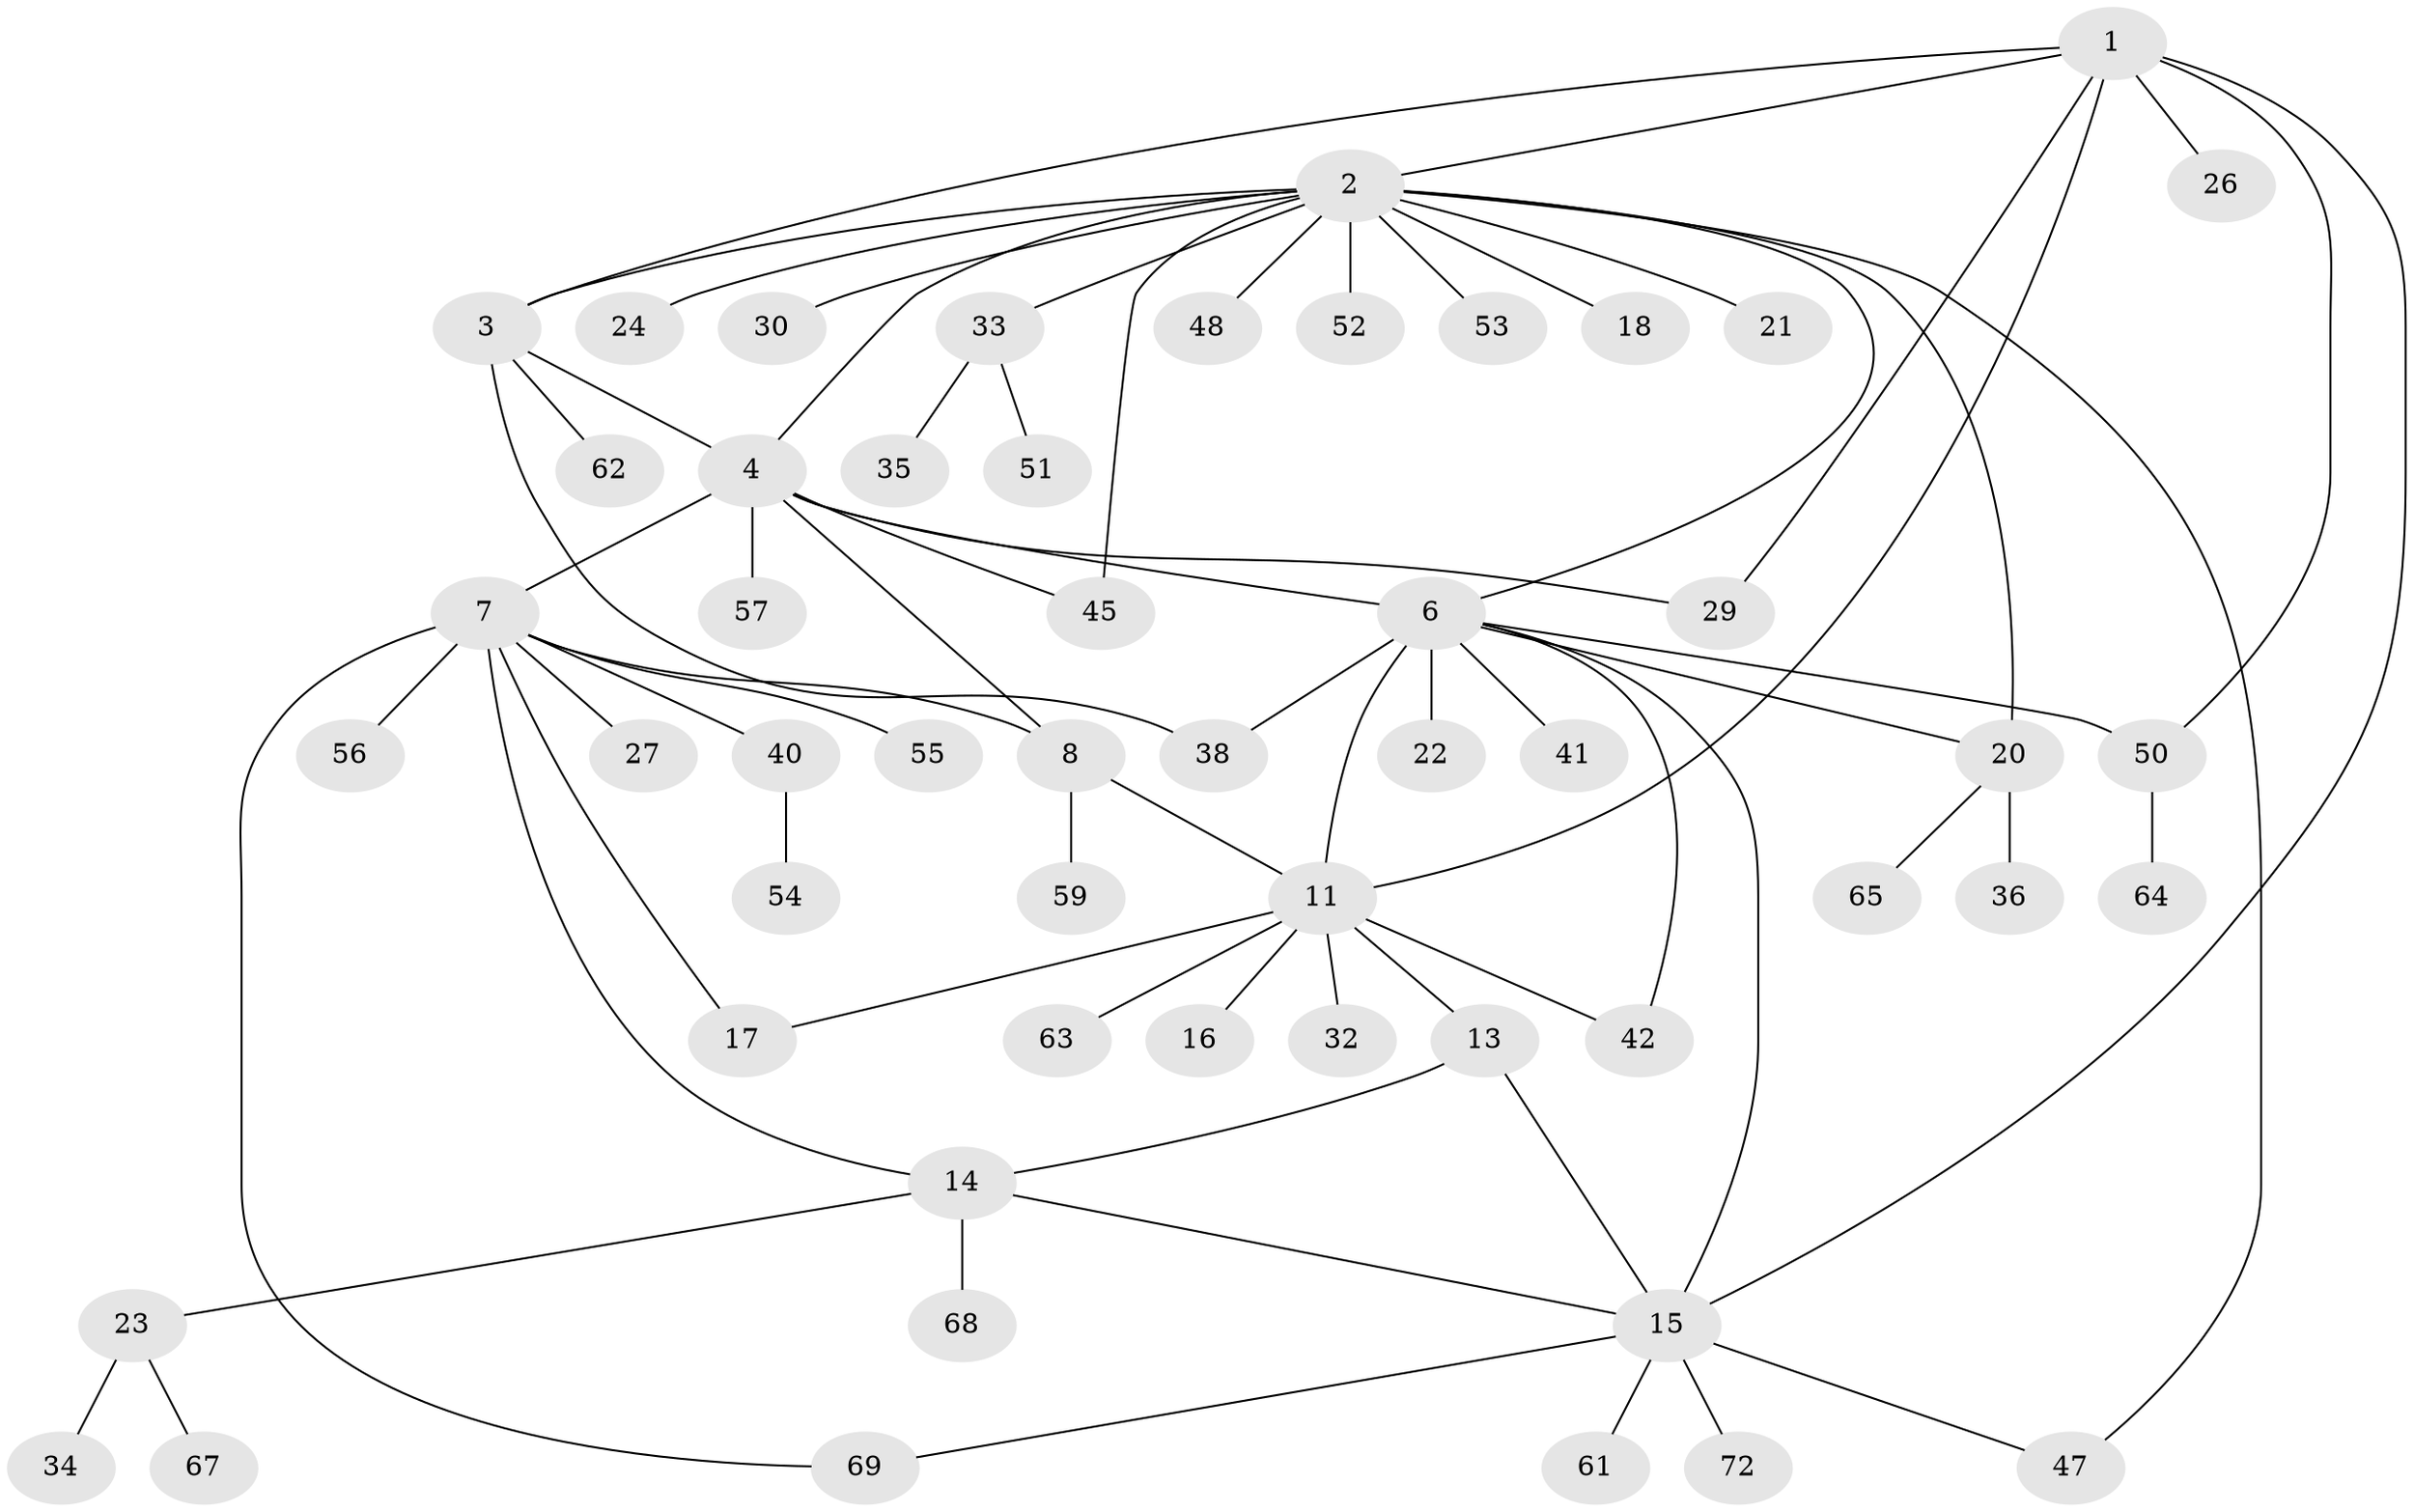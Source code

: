 // Generated by graph-tools (version 1.1) at 2025/24/03/03/25 07:24:17]
// undirected, 53 vertices, 71 edges
graph export_dot {
graph [start="1"]
  node [color=gray90,style=filled];
  1 [super="+19"];
  2 [super="+5"];
  3;
  4 [super="+9"];
  6 [super="+10"];
  7 [super="+39"];
  8;
  11 [super="+12"];
  13;
  14 [super="+49"];
  15 [super="+25"];
  16;
  17 [super="+31"];
  18 [super="+46"];
  20 [super="+28"];
  21;
  22;
  23 [super="+66"];
  24;
  26;
  27;
  29;
  30;
  32 [super="+37"];
  33 [super="+58"];
  34;
  35;
  36;
  38 [super="+43"];
  40 [super="+44"];
  41;
  42;
  45;
  47;
  48 [super="+60"];
  50 [super="+70"];
  51;
  52;
  53;
  54;
  55;
  56;
  57;
  59;
  61;
  62;
  63;
  64;
  65;
  67;
  68;
  69 [super="+71"];
  72;
  1 -- 2;
  1 -- 3;
  1 -- 15;
  1 -- 26;
  1 -- 29;
  1 -- 50;
  1 -- 11;
  2 -- 3;
  2 -- 20;
  2 -- 21;
  2 -- 33;
  2 -- 45;
  2 -- 47;
  2 -- 48;
  2 -- 52;
  2 -- 53;
  2 -- 18;
  2 -- 4;
  2 -- 6;
  2 -- 24;
  2 -- 30;
  3 -- 38;
  3 -- 62;
  3 -- 4;
  4 -- 6;
  4 -- 29;
  4 -- 7;
  4 -- 8;
  4 -- 57;
  4 -- 45;
  6 -- 15;
  6 -- 22 [weight=2];
  6 -- 38 [weight=2];
  6 -- 41;
  6 -- 42;
  6 -- 50;
  6 -- 20;
  6 -- 11 [weight=2];
  7 -- 8;
  7 -- 14;
  7 -- 17;
  7 -- 27;
  7 -- 40;
  7 -- 55;
  7 -- 56;
  7 -- 69;
  8 -- 59;
  8 -- 11;
  11 -- 16;
  11 -- 32;
  11 -- 42;
  11 -- 63;
  11 -- 13;
  11 -- 17;
  13 -- 14;
  13 -- 15;
  14 -- 15;
  14 -- 23;
  14 -- 68;
  15 -- 61;
  15 -- 72;
  15 -- 69;
  15 -- 47;
  20 -- 36;
  20 -- 65;
  23 -- 34;
  23 -- 67;
  33 -- 35;
  33 -- 51;
  40 -- 54;
  50 -- 64;
}
